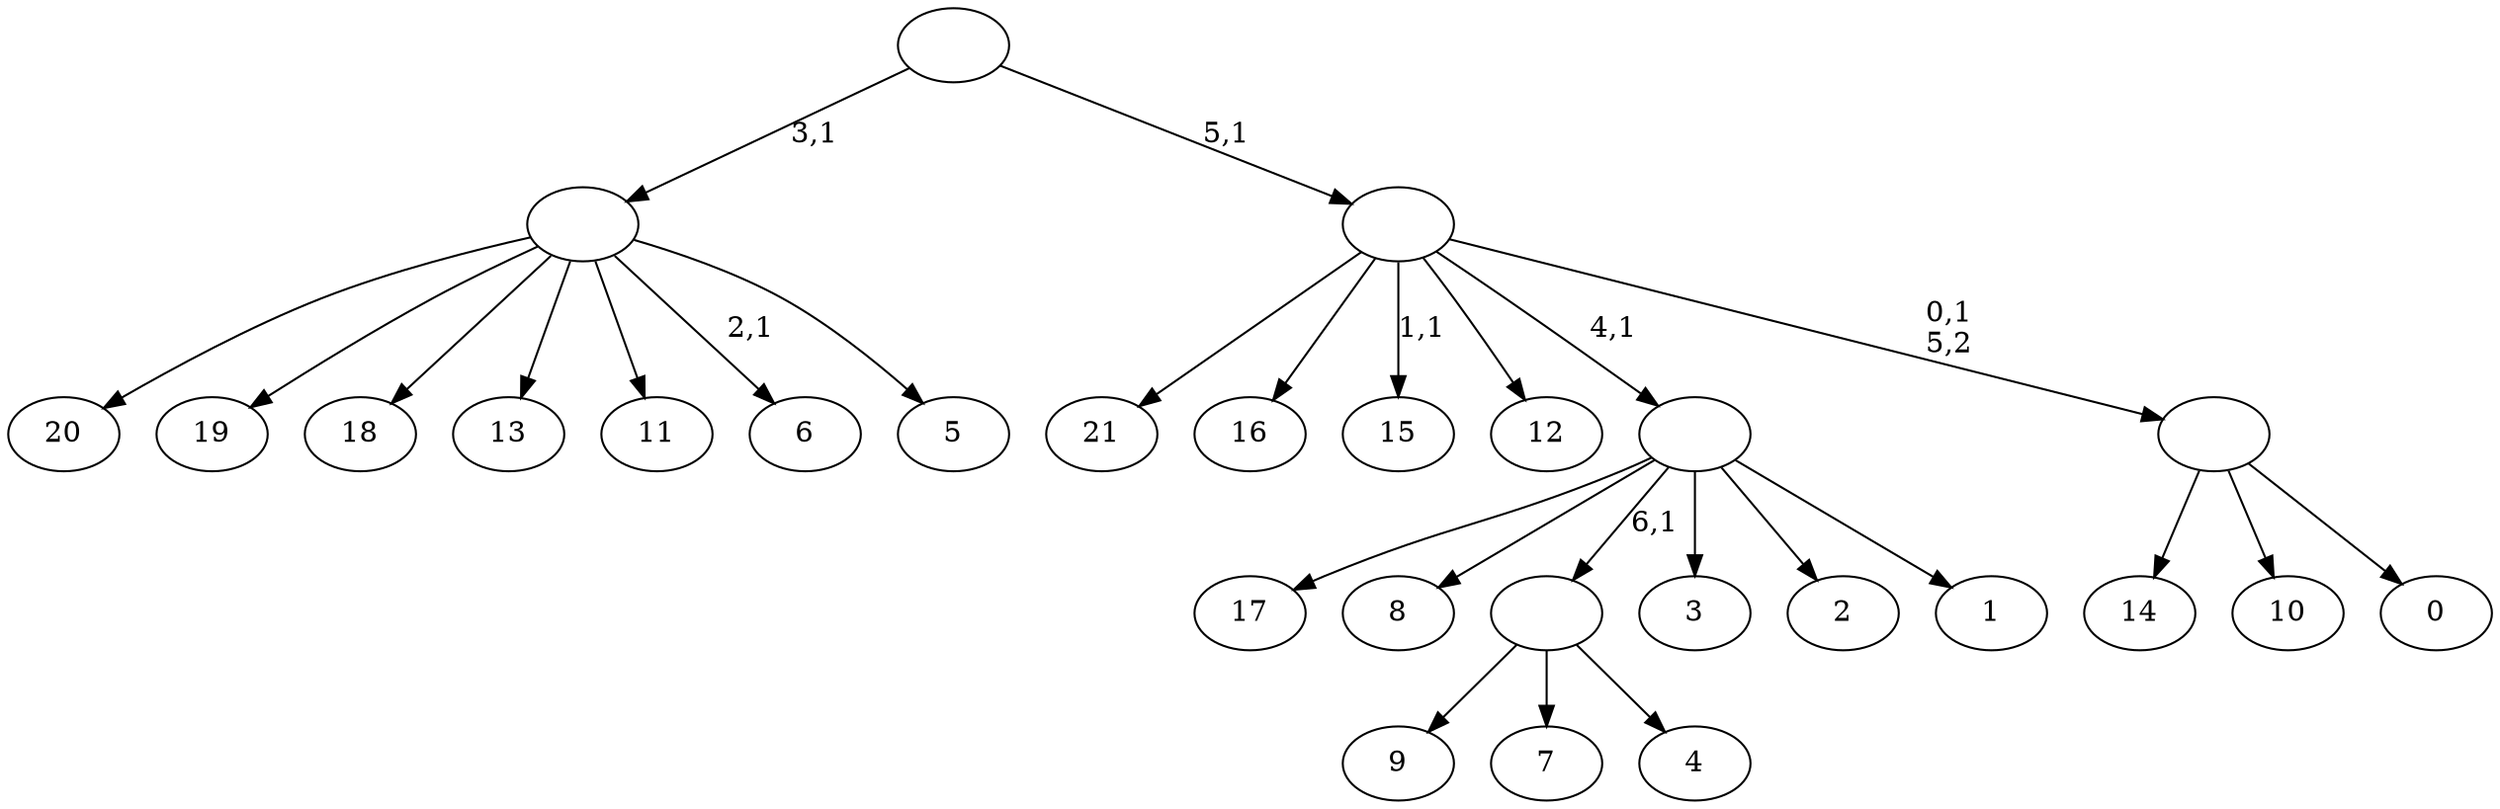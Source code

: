 digraph T {
	29 [label="21"]
	28 [label="20"]
	27 [label="19"]
	26 [label="18"]
	25 [label="17"]
	24 [label="16"]
	23 [label="15"]
	21 [label="14"]
	20 [label="13"]
	19 [label="12"]
	18 [label="11"]
	17 [label="10"]
	16 [label="9"]
	15 [label="8"]
	14 [label="7"]
	13 [label="6"]
	11 [label="5"]
	10 [label=""]
	9 [label="4"]
	8 [label=""]
	7 [label="3"]
	6 [label="2"]
	5 [label="1"]
	4 [label=""]
	3 [label="0"]
	2 [label=""]
	1 [label=""]
	0 [label=""]
	10 -> 13 [label="2,1"]
	10 -> 28 [label=""]
	10 -> 27 [label=""]
	10 -> 26 [label=""]
	10 -> 20 [label=""]
	10 -> 18 [label=""]
	10 -> 11 [label=""]
	8 -> 16 [label=""]
	8 -> 14 [label=""]
	8 -> 9 [label=""]
	4 -> 25 [label=""]
	4 -> 15 [label=""]
	4 -> 8 [label="6,1"]
	4 -> 7 [label=""]
	4 -> 6 [label=""]
	4 -> 5 [label=""]
	2 -> 21 [label=""]
	2 -> 17 [label=""]
	2 -> 3 [label=""]
	1 -> 23 [label="1,1"]
	1 -> 29 [label=""]
	1 -> 24 [label=""]
	1 -> 19 [label=""]
	1 -> 4 [label="4,1"]
	1 -> 2 [label="0,1\n5,2"]
	0 -> 10 [label="3,1"]
	0 -> 1 [label="5,1"]
}
